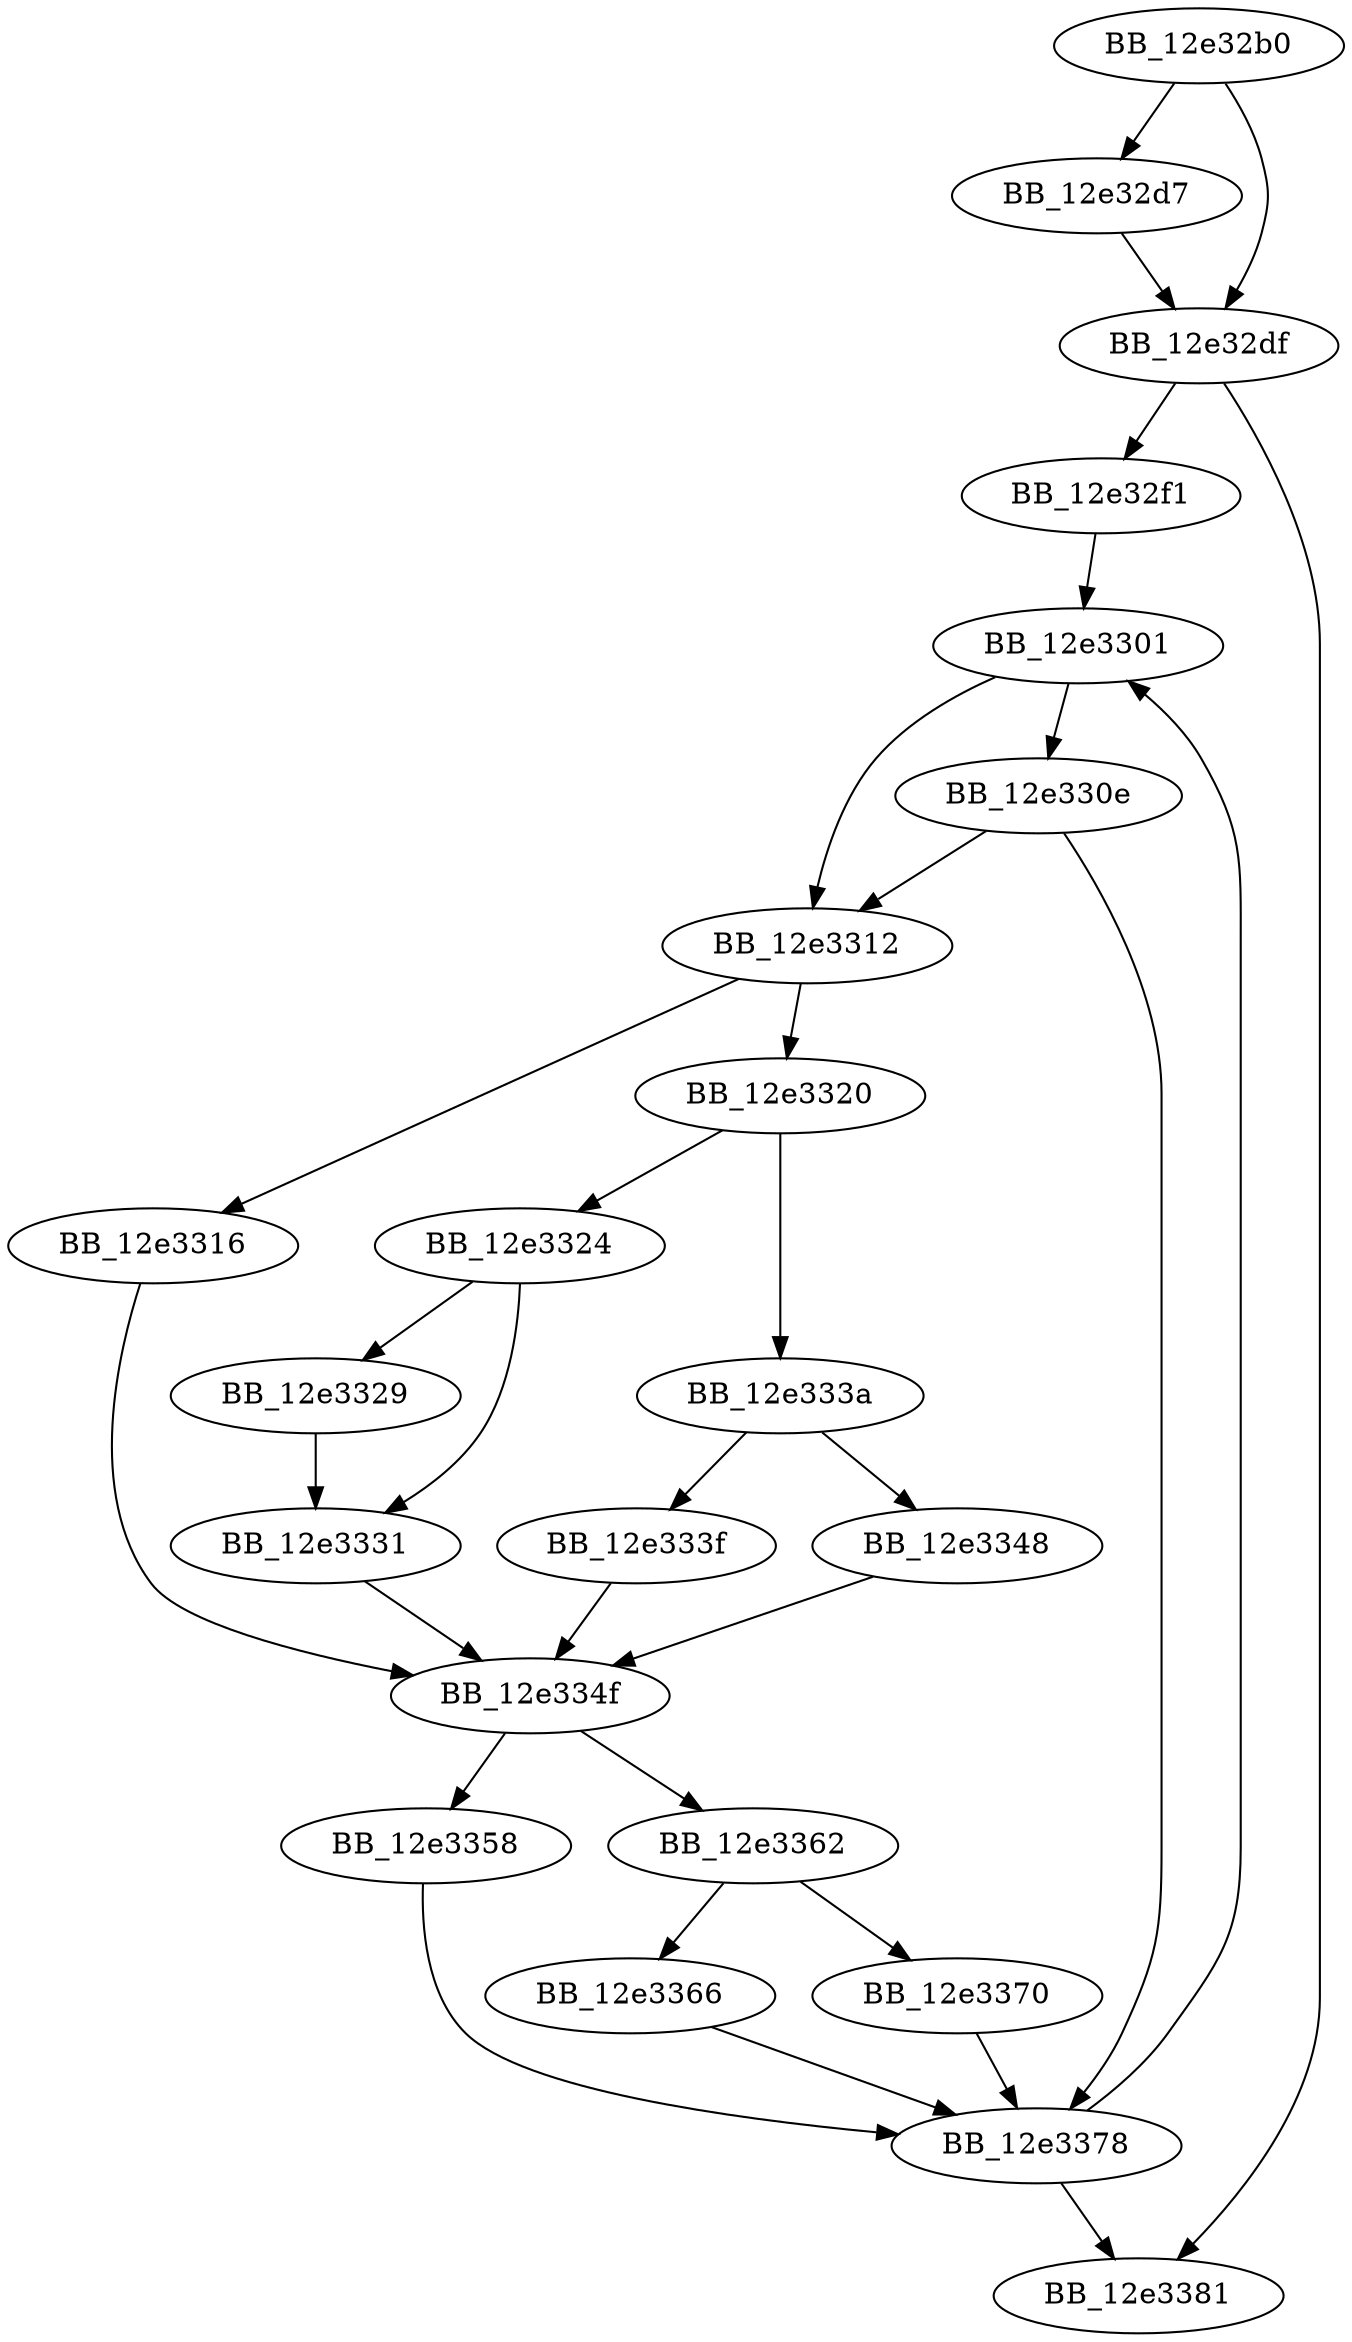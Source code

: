 DiGraph sub_12E32B0{
BB_12e32b0->BB_12e32d7
BB_12e32b0->BB_12e32df
BB_12e32d7->BB_12e32df
BB_12e32df->BB_12e32f1
BB_12e32df->BB_12e3381
BB_12e32f1->BB_12e3301
BB_12e3301->BB_12e330e
BB_12e3301->BB_12e3312
BB_12e330e->BB_12e3312
BB_12e330e->BB_12e3378
BB_12e3312->BB_12e3316
BB_12e3312->BB_12e3320
BB_12e3316->BB_12e334f
BB_12e3320->BB_12e3324
BB_12e3320->BB_12e333a
BB_12e3324->BB_12e3329
BB_12e3324->BB_12e3331
BB_12e3329->BB_12e3331
BB_12e3331->BB_12e334f
BB_12e333a->BB_12e333f
BB_12e333a->BB_12e3348
BB_12e333f->BB_12e334f
BB_12e3348->BB_12e334f
BB_12e334f->BB_12e3358
BB_12e334f->BB_12e3362
BB_12e3358->BB_12e3378
BB_12e3362->BB_12e3366
BB_12e3362->BB_12e3370
BB_12e3366->BB_12e3378
BB_12e3370->BB_12e3378
BB_12e3378->BB_12e3301
BB_12e3378->BB_12e3381
}
